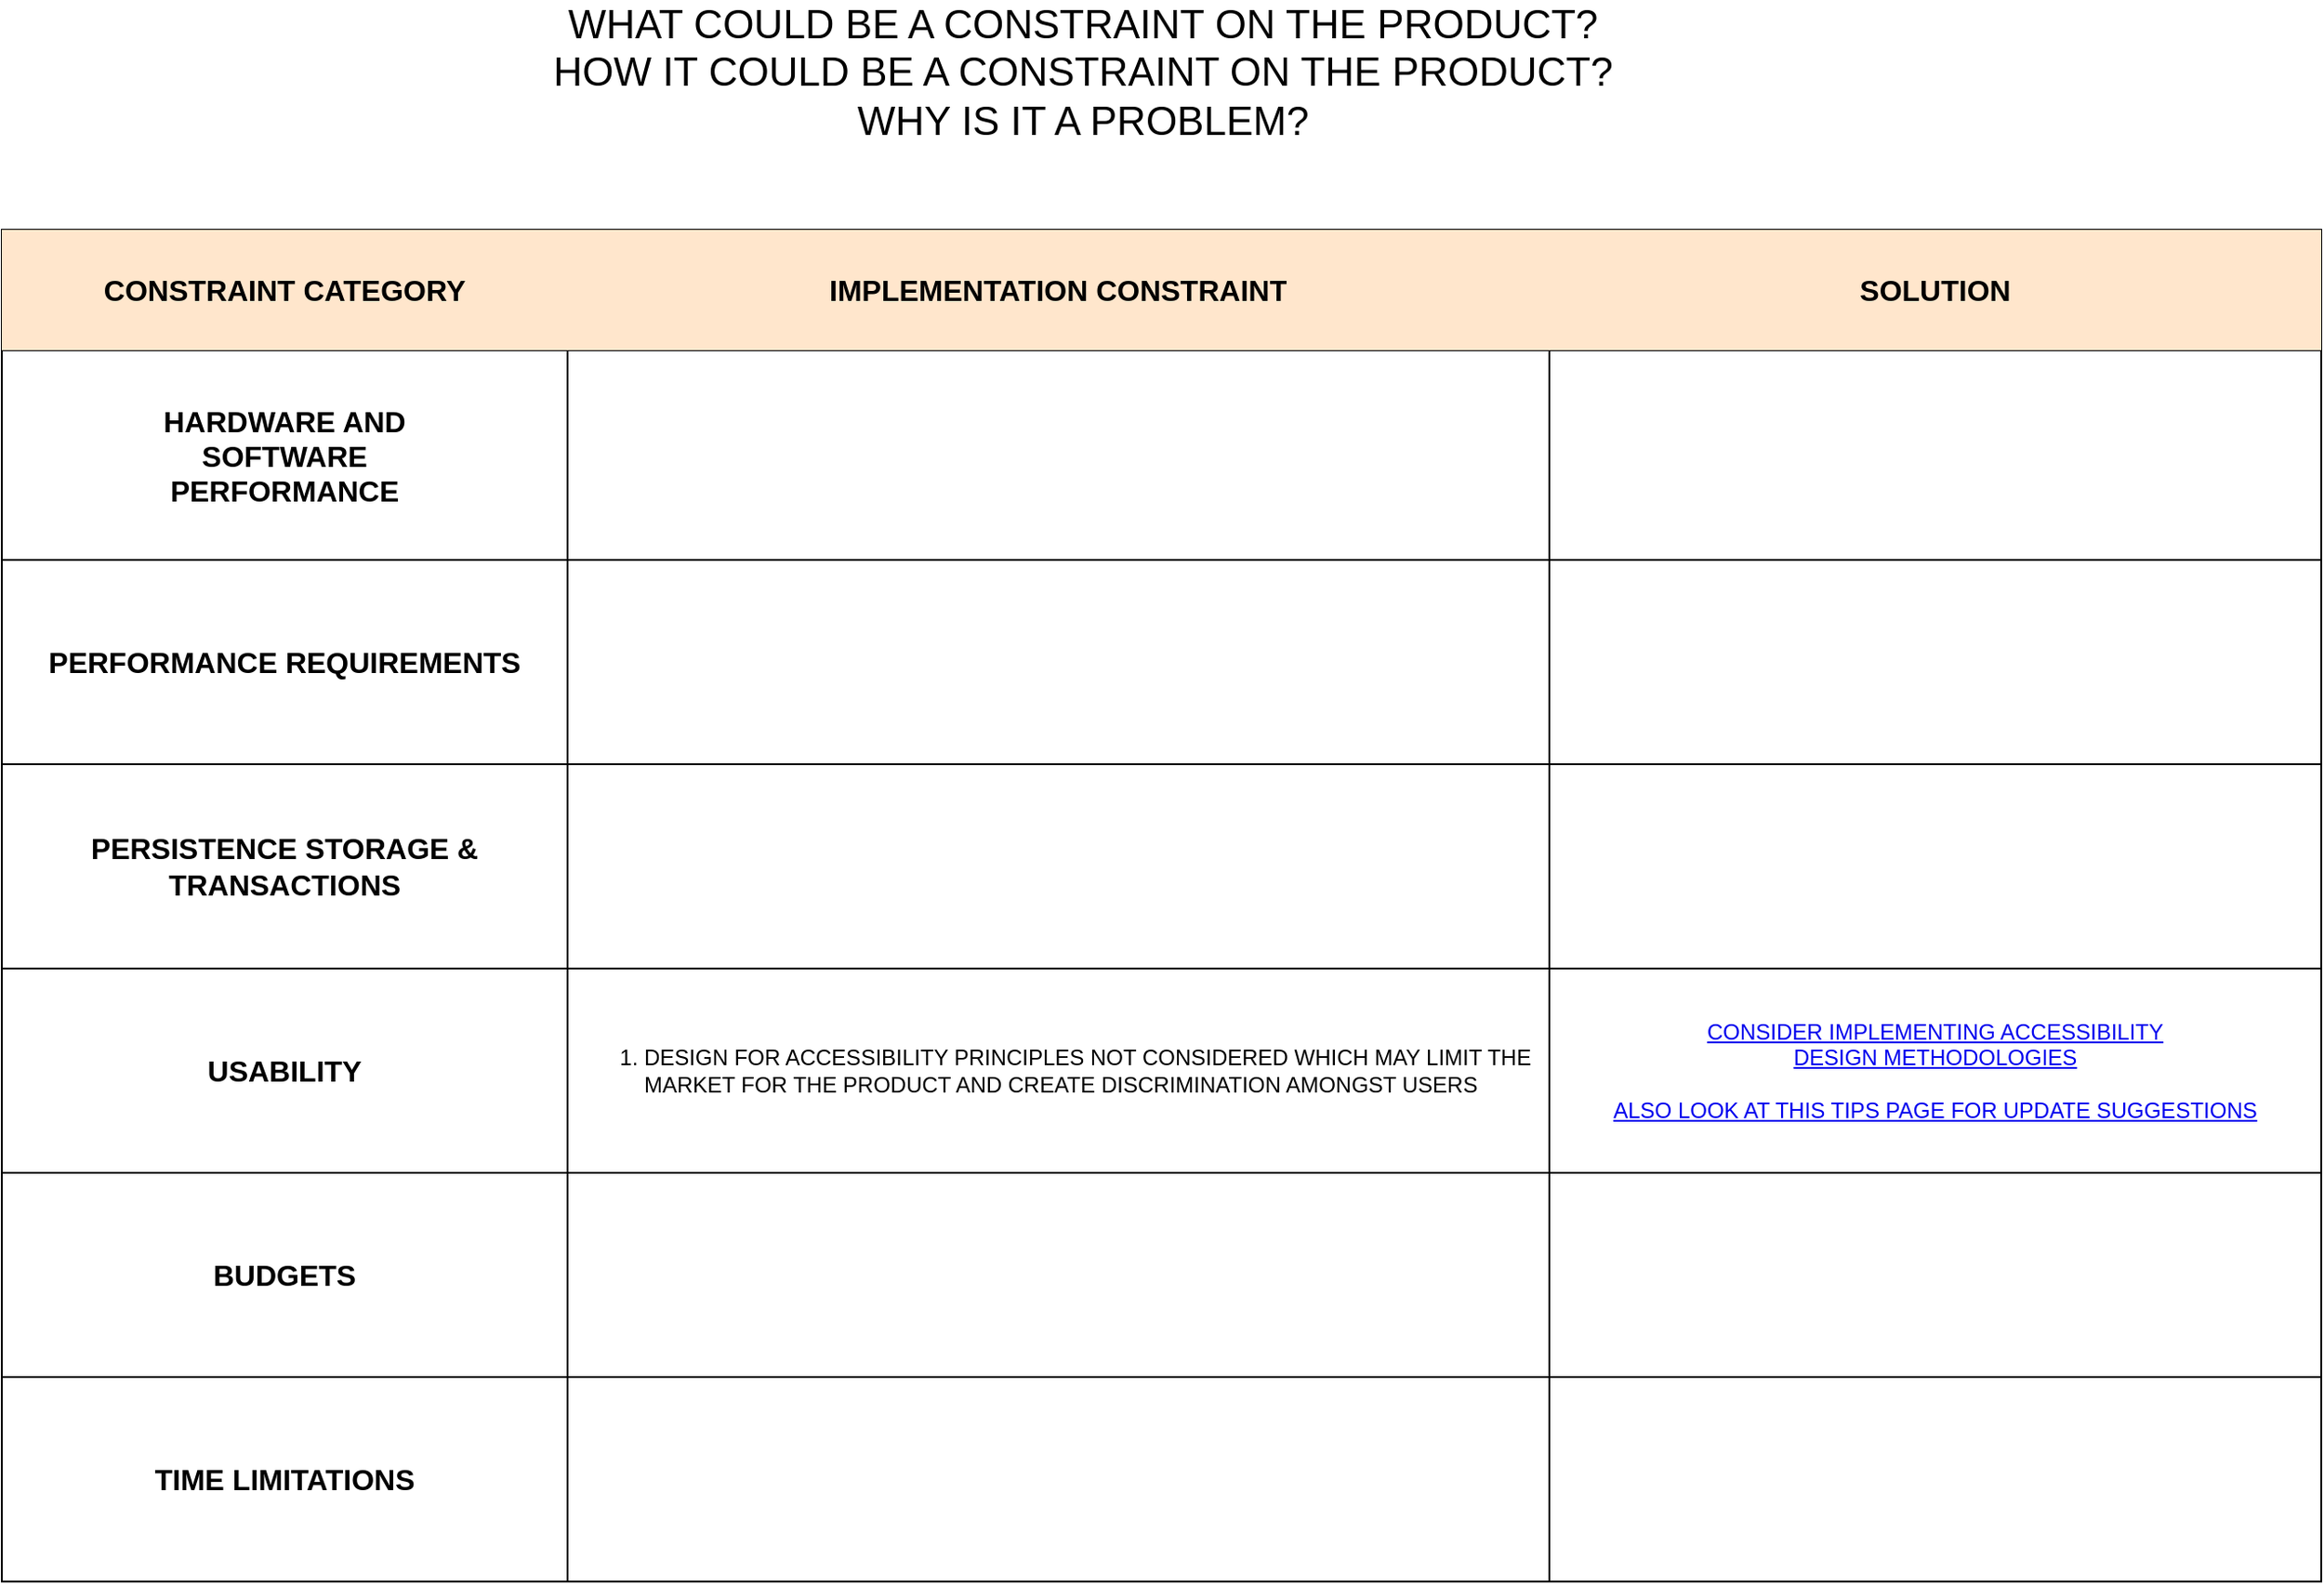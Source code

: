<mxfile version="13.9.6" type="github">
  <diagram id="UNEN4vckEBG-DJC_pmxb" name="Page-1">
    <mxGraphModel dx="1842" dy="1716" grid="0" gridSize="10" guides="1" tooltips="1" connect="1" arrows="1" fold="1" page="0" pageScale="1" pageWidth="827" pageHeight="1169" math="0" shadow="0">
      <root>
        <mxCell id="0" />
        <mxCell id="1" parent="0" />
        <mxCell id="2JZlqwN-lR3yLo2RLOQG-14" value="" style="shape=table;html=1;whiteSpace=wrap;startSize=0;container=1;collapsible=0;childLayout=tableLayout;" vertex="1" parent="1">
          <mxGeometry x="-221" y="-279" width="1271" height="741.13" as="geometry" />
        </mxCell>
        <mxCell id="2JZlqwN-lR3yLo2RLOQG-15" value="" style="shape=partialRectangle;html=1;whiteSpace=wrap;collapsible=0;dropTarget=0;pointerEvents=0;fillColor=none;top=0;left=0;bottom=0;right=0;points=[[0,0.5],[1,0.5]];portConstraint=eastwest;" vertex="1" parent="2JZlqwN-lR3yLo2RLOQG-14">
          <mxGeometry width="1271" height="66" as="geometry" />
        </mxCell>
        <mxCell id="2JZlqwN-lR3yLo2RLOQG-16" value="&lt;b&gt;&lt;font style=&quot;font-size: 16px&quot;&gt;CONSTRAINT CATEGORY&lt;/font&gt;&lt;/b&gt;" style="shape=partialRectangle;html=1;whiteSpace=wrap;connectable=0;fillColor=#ffe6cc;top=0;left=0;bottom=0;right=0;overflow=hidden;strokeColor=#d79b00;" vertex="1" parent="2JZlqwN-lR3yLo2RLOQG-15">
          <mxGeometry width="310" height="66" as="geometry" />
        </mxCell>
        <mxCell id="2JZlqwN-lR3yLo2RLOQG-17" value="&lt;b&gt;&lt;font style=&quot;font-size: 16px&quot;&gt;IMPLEMENTATION CONSTRAINT&lt;/font&gt;&lt;/b&gt;" style="shape=partialRectangle;html=1;whiteSpace=wrap;connectable=0;fillColor=#ffe6cc;top=0;left=0;bottom=0;right=0;overflow=hidden;strokeColor=#d79b00;" vertex="1" parent="2JZlqwN-lR3yLo2RLOQG-15">
          <mxGeometry x="310" width="538" height="66" as="geometry" />
        </mxCell>
        <mxCell id="2JZlqwN-lR3yLo2RLOQG-18" value="&lt;b&gt;&lt;font style=&quot;font-size: 16px&quot;&gt;SOLUTION&lt;/font&gt;&lt;/b&gt;" style="shape=partialRectangle;html=1;whiteSpace=wrap;connectable=0;fillColor=#ffe6cc;top=0;left=0;bottom=0;right=0;overflow=hidden;strokeColor=#d79b00;" vertex="1" parent="2JZlqwN-lR3yLo2RLOQG-15">
          <mxGeometry x="848" width="423" height="66" as="geometry" />
        </mxCell>
        <mxCell id="2JZlqwN-lR3yLo2RLOQG-19" value="" style="shape=partialRectangle;html=1;whiteSpace=wrap;collapsible=0;dropTarget=0;pointerEvents=0;fillColor=none;top=0;left=0;bottom=0;right=0;points=[[0,0.5],[1,0.5]];portConstraint=eastwest;" vertex="1" parent="2JZlqwN-lR3yLo2RLOQG-14">
          <mxGeometry y="66" width="1271" height="115" as="geometry" />
        </mxCell>
        <mxCell id="2JZlqwN-lR3yLo2RLOQG-20" value="&lt;font style=&quot;font-size: 16px&quot;&gt;&lt;b&gt;HARDWARE AND &lt;br&gt;SOFTWARE &lt;br&gt;PERFORMANCE&lt;/b&gt;&lt;/font&gt;" style="shape=partialRectangle;html=1;whiteSpace=wrap;connectable=0;fillColor=none;top=0;left=0;bottom=0;right=0;overflow=hidden;align=center;" vertex="1" parent="2JZlqwN-lR3yLo2RLOQG-19">
          <mxGeometry width="310" height="115" as="geometry" />
        </mxCell>
        <mxCell id="2JZlqwN-lR3yLo2RLOQG-21" value="" style="shape=partialRectangle;html=1;whiteSpace=wrap;connectable=0;fillColor=none;top=0;left=0;bottom=0;right=0;overflow=hidden;" vertex="1" parent="2JZlqwN-lR3yLo2RLOQG-19">
          <mxGeometry x="310" width="538" height="115" as="geometry" />
        </mxCell>
        <mxCell id="2JZlqwN-lR3yLo2RLOQG-22" value="" style="shape=partialRectangle;html=1;whiteSpace=wrap;connectable=0;fillColor=none;top=0;left=0;bottom=0;right=0;overflow=hidden;" vertex="1" parent="2JZlqwN-lR3yLo2RLOQG-19">
          <mxGeometry x="848" width="423" height="115" as="geometry" />
        </mxCell>
        <mxCell id="2JZlqwN-lR3yLo2RLOQG-23" value="" style="shape=partialRectangle;html=1;whiteSpace=wrap;collapsible=0;dropTarget=0;pointerEvents=0;fillColor=none;top=0;left=0;bottom=0;right=0;points=[[0,0.5],[1,0.5]];portConstraint=eastwest;" vertex="1" parent="2JZlqwN-lR3yLo2RLOQG-14">
          <mxGeometry y="181" width="1271" height="112" as="geometry" />
        </mxCell>
        <mxCell id="2JZlqwN-lR3yLo2RLOQG-24" value="&lt;span style=&quot;font-size: 16px&quot;&gt;&lt;b&gt;PERFORMANCE REQUIREMENTS&lt;/b&gt;&lt;/span&gt;" style="shape=partialRectangle;html=1;whiteSpace=wrap;connectable=0;fillColor=none;top=0;left=0;bottom=0;right=0;overflow=hidden;" vertex="1" parent="2JZlqwN-lR3yLo2RLOQG-23">
          <mxGeometry width="310" height="112" as="geometry" />
        </mxCell>
        <mxCell id="2JZlqwN-lR3yLo2RLOQG-25" value="" style="shape=partialRectangle;html=1;whiteSpace=wrap;connectable=0;fillColor=none;top=0;left=0;bottom=0;right=0;overflow=hidden;" vertex="1" parent="2JZlqwN-lR3yLo2RLOQG-23">
          <mxGeometry x="310" width="538" height="112" as="geometry" />
        </mxCell>
        <mxCell id="2JZlqwN-lR3yLo2RLOQG-26" value="" style="shape=partialRectangle;html=1;whiteSpace=wrap;connectable=0;fillColor=none;top=0;left=0;bottom=0;right=0;overflow=hidden;" vertex="1" parent="2JZlqwN-lR3yLo2RLOQG-23">
          <mxGeometry x="848" width="423" height="112" as="geometry" />
        </mxCell>
        <mxCell id="2JZlqwN-lR3yLo2RLOQG-31" value="" style="shape=partialRectangle;html=1;whiteSpace=wrap;collapsible=0;dropTarget=0;pointerEvents=0;fillColor=none;top=0;left=0;bottom=0;right=0;points=[[0,0.5],[1,0.5]];portConstraint=eastwest;" vertex="1" parent="2JZlqwN-lR3yLo2RLOQG-14">
          <mxGeometry y="293" width="1271" height="112" as="geometry" />
        </mxCell>
        <mxCell id="2JZlqwN-lR3yLo2RLOQG-32" value="&lt;span style=&quot;font-size: 16px&quot;&gt;&lt;b&gt;PERSISTENCE STORAGE &amp;amp; TRANSACTIONS&lt;/b&gt;&lt;/span&gt;" style="shape=partialRectangle;html=1;whiteSpace=wrap;connectable=0;fillColor=none;top=0;left=0;bottom=0;right=0;overflow=hidden;" vertex="1" parent="2JZlqwN-lR3yLo2RLOQG-31">
          <mxGeometry width="310" height="112" as="geometry" />
        </mxCell>
        <mxCell id="2JZlqwN-lR3yLo2RLOQG-33" value="" style="shape=partialRectangle;html=1;whiteSpace=wrap;connectable=0;fillColor=none;top=0;left=0;bottom=0;right=0;overflow=hidden;" vertex="1" parent="2JZlqwN-lR3yLo2RLOQG-31">
          <mxGeometry x="310" width="538" height="112" as="geometry" />
        </mxCell>
        <mxCell id="2JZlqwN-lR3yLo2RLOQG-34" value="" style="shape=partialRectangle;html=1;whiteSpace=wrap;connectable=0;fillColor=none;top=0;left=0;bottom=0;right=0;overflow=hidden;" vertex="1" parent="2JZlqwN-lR3yLo2RLOQG-31">
          <mxGeometry x="848" width="423" height="112" as="geometry" />
        </mxCell>
        <mxCell id="2JZlqwN-lR3yLo2RLOQG-35" value="" style="shape=partialRectangle;html=1;whiteSpace=wrap;collapsible=0;dropTarget=0;pointerEvents=0;fillColor=none;top=0;left=0;bottom=0;right=0;points=[[0,0.5],[1,0.5]];portConstraint=eastwest;" vertex="1" parent="2JZlqwN-lR3yLo2RLOQG-14">
          <mxGeometry y="405" width="1271" height="112" as="geometry" />
        </mxCell>
        <mxCell id="2JZlqwN-lR3yLo2RLOQG-36" value="&lt;span style=&quot;font-size: 16px&quot;&gt;&lt;b&gt;USABILITY&lt;/b&gt;&lt;/span&gt;" style="shape=partialRectangle;html=1;whiteSpace=wrap;connectable=0;fillColor=none;top=0;left=0;bottom=0;right=0;overflow=hidden;" vertex="1" parent="2JZlqwN-lR3yLo2RLOQG-35">
          <mxGeometry width="310" height="112" as="geometry" />
        </mxCell>
        <mxCell id="2JZlqwN-lR3yLo2RLOQG-37" value="&lt;ol&gt;&lt;li&gt;DESIGN FOR ACCESSIBILITY PRINCIPLES NOT CONSIDERED WHICH MAY LIMIT THE MARKET FOR THE PRODUCT AND CREATE DISCRIMINATION AMONGST USERS&lt;/li&gt;&lt;/ol&gt;" style="shape=partialRectangle;html=1;whiteSpace=wrap;connectable=0;fillColor=none;top=0;left=0;bottom=0;right=0;overflow=hidden;align=left;" vertex="1" parent="2JZlqwN-lR3yLo2RLOQG-35">
          <mxGeometry x="310" width="538" height="112" as="geometry" />
        </mxCell>
        <mxCell id="2JZlqwN-lR3yLo2RLOQG-38" value="&lt;a href=&quot;https://www.w3.org/WAI/test-evaluate/preliminary/&quot;&gt;CONSIDER IMPLEMENTING ACCESSIBILITY &lt;br&gt;DESIGN METHODOLOGIES&lt;/a&gt;&lt;br&gt;&lt;br&gt;&lt;a href=&quot;https://www.w3.org/WAI/tips/&quot;&gt;ALSO LOOK AT THIS TIPS PAGE FOR UPDATE SUGGESTIONS&lt;/a&gt;" style="shape=partialRectangle;html=1;whiteSpace=wrap;connectable=0;fillColor=none;top=0;left=0;bottom=0;right=0;overflow=hidden;" vertex="1" parent="2JZlqwN-lR3yLo2RLOQG-35">
          <mxGeometry x="848" width="423" height="112" as="geometry" />
        </mxCell>
        <mxCell id="2JZlqwN-lR3yLo2RLOQG-39" value="" style="shape=partialRectangle;html=1;whiteSpace=wrap;collapsible=0;dropTarget=0;pointerEvents=0;fillColor=none;top=0;left=0;bottom=0;right=0;points=[[0,0.5],[1,0.5]];portConstraint=eastwest;" vertex="1" parent="2JZlqwN-lR3yLo2RLOQG-14">
          <mxGeometry y="517" width="1271" height="112" as="geometry" />
        </mxCell>
        <mxCell id="2JZlqwN-lR3yLo2RLOQG-40" value="&lt;span style=&quot;font-size: 16px&quot;&gt;&lt;b&gt;BUDGETS&lt;/b&gt;&lt;/span&gt;" style="shape=partialRectangle;html=1;whiteSpace=wrap;connectable=0;fillColor=none;top=0;left=0;bottom=0;right=0;overflow=hidden;" vertex="1" parent="2JZlqwN-lR3yLo2RLOQG-39">
          <mxGeometry width="310" height="112" as="geometry" />
        </mxCell>
        <mxCell id="2JZlqwN-lR3yLo2RLOQG-41" value="" style="shape=partialRectangle;html=1;whiteSpace=wrap;connectable=0;fillColor=none;top=0;left=0;bottom=0;right=0;overflow=hidden;" vertex="1" parent="2JZlqwN-lR3yLo2RLOQG-39">
          <mxGeometry x="310" width="538" height="112" as="geometry" />
        </mxCell>
        <mxCell id="2JZlqwN-lR3yLo2RLOQG-42" value="" style="shape=partialRectangle;html=1;whiteSpace=wrap;connectable=0;fillColor=none;top=0;left=0;bottom=0;right=0;overflow=hidden;" vertex="1" parent="2JZlqwN-lR3yLo2RLOQG-39">
          <mxGeometry x="848" width="423" height="112" as="geometry" />
        </mxCell>
        <mxCell id="2JZlqwN-lR3yLo2RLOQG-43" value="" style="shape=partialRectangle;html=1;whiteSpace=wrap;collapsible=0;dropTarget=0;pointerEvents=0;fillColor=none;top=0;left=0;bottom=0;right=0;points=[[0,0.5],[1,0.5]];portConstraint=eastwest;" vertex="1" parent="2JZlqwN-lR3yLo2RLOQG-14">
          <mxGeometry y="629" width="1271" height="112" as="geometry" />
        </mxCell>
        <mxCell id="2JZlqwN-lR3yLo2RLOQG-44" value="&lt;span style=&quot;font-size: 16px&quot;&gt;&lt;b&gt;TIME LIMITATIONS&lt;/b&gt;&lt;/span&gt;" style="shape=partialRectangle;html=1;whiteSpace=wrap;connectable=0;fillColor=none;top=0;left=0;bottom=0;right=0;overflow=hidden;" vertex="1" parent="2JZlqwN-lR3yLo2RLOQG-43">
          <mxGeometry width="310" height="112" as="geometry" />
        </mxCell>
        <mxCell id="2JZlqwN-lR3yLo2RLOQG-45" value="" style="shape=partialRectangle;html=1;whiteSpace=wrap;connectable=0;fillColor=none;top=0;left=0;bottom=0;right=0;overflow=hidden;" vertex="1" parent="2JZlqwN-lR3yLo2RLOQG-43">
          <mxGeometry x="310" width="538" height="112" as="geometry" />
        </mxCell>
        <mxCell id="2JZlqwN-lR3yLo2RLOQG-46" value="" style="shape=partialRectangle;html=1;whiteSpace=wrap;connectable=0;fillColor=none;top=0;left=0;bottom=0;right=0;overflow=hidden;" vertex="1" parent="2JZlqwN-lR3yLo2RLOQG-43">
          <mxGeometry x="848" width="423" height="112" as="geometry" />
        </mxCell>
        <mxCell id="2JZlqwN-lR3yLo2RLOQG-49" value="&lt;font style=&quot;font-size: 22px&quot;&gt;WHAT COULD BE A CONSTRAINT ON THE PRODUCT?&lt;br&gt;HOW IT COULD BE A CONSTRAINT ON THE PRODUCT?&lt;br&gt;WHY IS IT A PROBLEM?&lt;br&gt;&lt;/font&gt;" style="text;html=1;align=center;verticalAlign=middle;resizable=0;points=[];autosize=1;" vertex="1" parent="1">
          <mxGeometry x="75" y="-393" width="591" height="55" as="geometry" />
        </mxCell>
      </root>
    </mxGraphModel>
  </diagram>
</mxfile>
